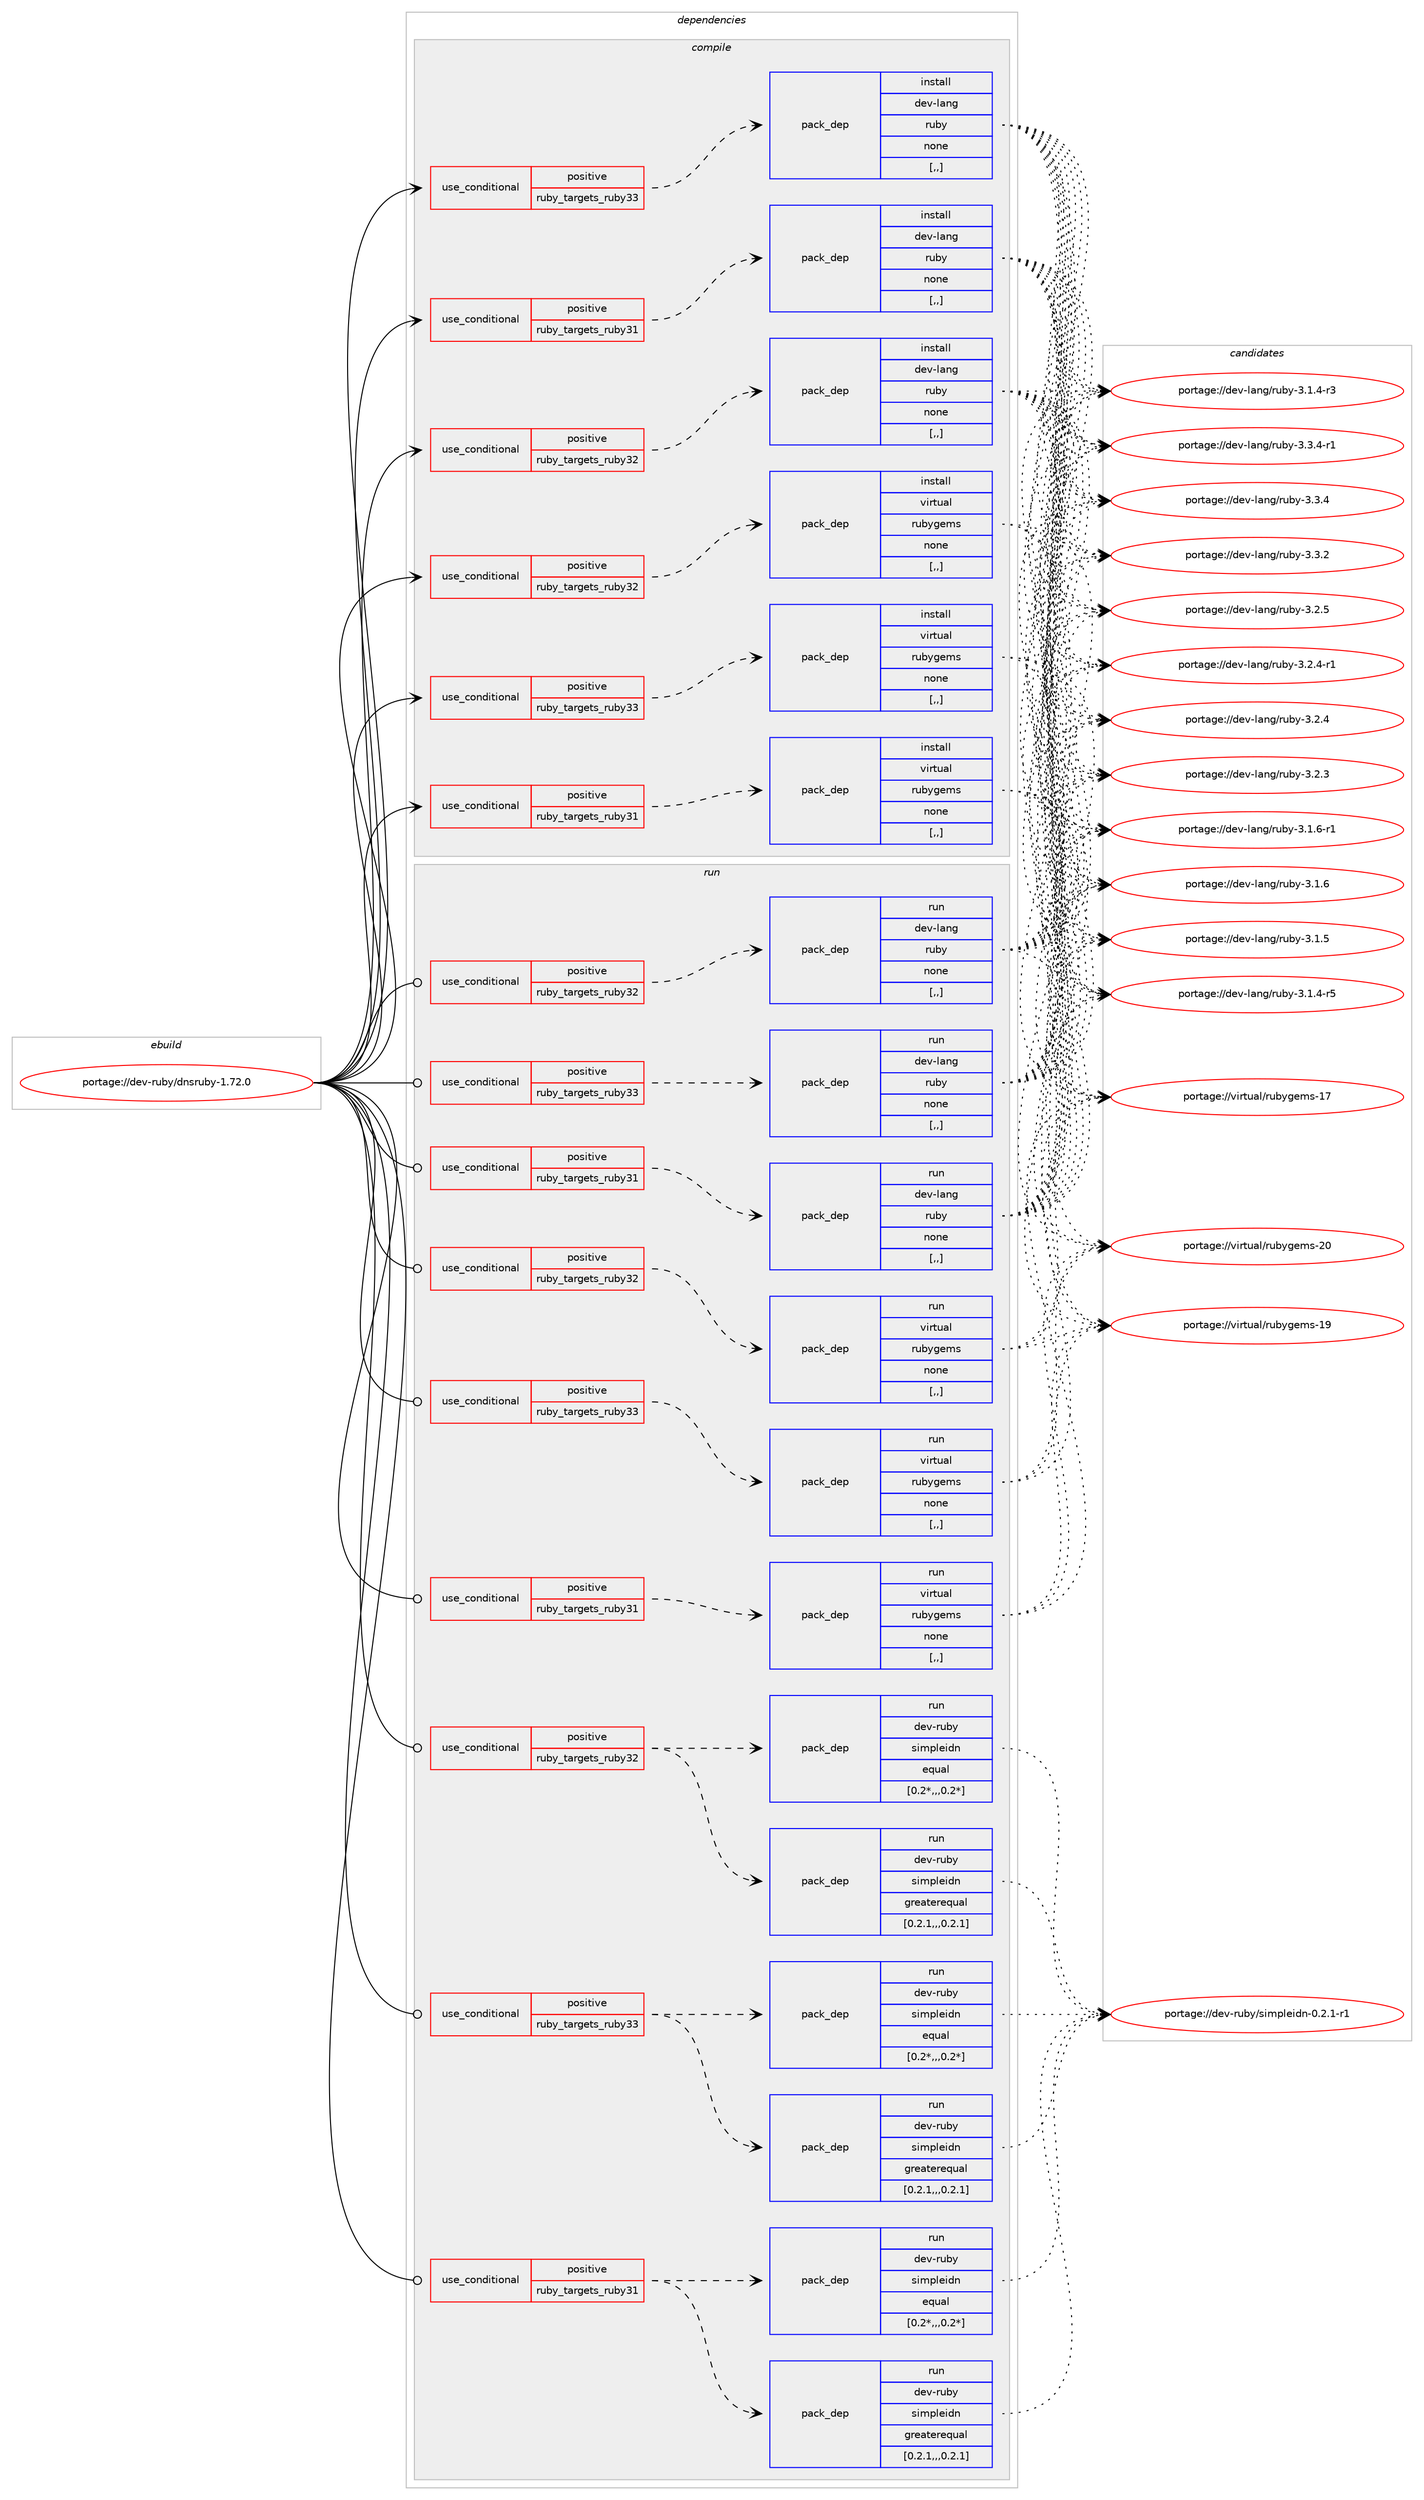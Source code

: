 digraph prolog {

# *************
# Graph options
# *************

newrank=true;
concentrate=true;
compound=true;
graph [rankdir=LR,fontname=Helvetica,fontsize=10,ranksep=1.5];#, ranksep=2.5, nodesep=0.2];
edge  [arrowhead=vee];
node  [fontname=Helvetica,fontsize=10];

# **********
# The ebuild
# **********

subgraph cluster_leftcol {
color=gray;
label=<<i>ebuild</i>>;
id [label="portage://dev-ruby/dnsruby-1.72.0", color=red, width=4, href="../dev-ruby/dnsruby-1.72.0.svg"];
}

# ****************
# The dependencies
# ****************

subgraph cluster_midcol {
color=gray;
label=<<i>dependencies</i>>;
subgraph cluster_compile {
fillcolor="#eeeeee";
style=filled;
label=<<i>compile</i>>;
subgraph cond46697 {
dependency181494 [label=<<TABLE BORDER="0" CELLBORDER="1" CELLSPACING="0" CELLPADDING="4"><TR><TD ROWSPAN="3" CELLPADDING="10">use_conditional</TD></TR><TR><TD>positive</TD></TR><TR><TD>ruby_targets_ruby31</TD></TR></TABLE>>, shape=none, color=red];
subgraph pack133500 {
dependency181495 [label=<<TABLE BORDER="0" CELLBORDER="1" CELLSPACING="0" CELLPADDING="4" WIDTH="220"><TR><TD ROWSPAN="6" CELLPADDING="30">pack_dep</TD></TR><TR><TD WIDTH="110">install</TD></TR><TR><TD>dev-lang</TD></TR><TR><TD>ruby</TD></TR><TR><TD>none</TD></TR><TR><TD>[,,]</TD></TR></TABLE>>, shape=none, color=blue];
}
dependency181494:e -> dependency181495:w [weight=20,style="dashed",arrowhead="vee"];
}
id:e -> dependency181494:w [weight=20,style="solid",arrowhead="vee"];
subgraph cond46698 {
dependency181496 [label=<<TABLE BORDER="0" CELLBORDER="1" CELLSPACING="0" CELLPADDING="4"><TR><TD ROWSPAN="3" CELLPADDING="10">use_conditional</TD></TR><TR><TD>positive</TD></TR><TR><TD>ruby_targets_ruby31</TD></TR></TABLE>>, shape=none, color=red];
subgraph pack133501 {
dependency181497 [label=<<TABLE BORDER="0" CELLBORDER="1" CELLSPACING="0" CELLPADDING="4" WIDTH="220"><TR><TD ROWSPAN="6" CELLPADDING="30">pack_dep</TD></TR><TR><TD WIDTH="110">install</TD></TR><TR><TD>virtual</TD></TR><TR><TD>rubygems</TD></TR><TR><TD>none</TD></TR><TR><TD>[,,]</TD></TR></TABLE>>, shape=none, color=blue];
}
dependency181496:e -> dependency181497:w [weight=20,style="dashed",arrowhead="vee"];
}
id:e -> dependency181496:w [weight=20,style="solid",arrowhead="vee"];
subgraph cond46699 {
dependency181498 [label=<<TABLE BORDER="0" CELLBORDER="1" CELLSPACING="0" CELLPADDING="4"><TR><TD ROWSPAN="3" CELLPADDING="10">use_conditional</TD></TR><TR><TD>positive</TD></TR><TR><TD>ruby_targets_ruby32</TD></TR></TABLE>>, shape=none, color=red];
subgraph pack133502 {
dependency181499 [label=<<TABLE BORDER="0" CELLBORDER="1" CELLSPACING="0" CELLPADDING="4" WIDTH="220"><TR><TD ROWSPAN="6" CELLPADDING="30">pack_dep</TD></TR><TR><TD WIDTH="110">install</TD></TR><TR><TD>dev-lang</TD></TR><TR><TD>ruby</TD></TR><TR><TD>none</TD></TR><TR><TD>[,,]</TD></TR></TABLE>>, shape=none, color=blue];
}
dependency181498:e -> dependency181499:w [weight=20,style="dashed",arrowhead="vee"];
}
id:e -> dependency181498:w [weight=20,style="solid",arrowhead="vee"];
subgraph cond46700 {
dependency181500 [label=<<TABLE BORDER="0" CELLBORDER="1" CELLSPACING="0" CELLPADDING="4"><TR><TD ROWSPAN="3" CELLPADDING="10">use_conditional</TD></TR><TR><TD>positive</TD></TR><TR><TD>ruby_targets_ruby32</TD></TR></TABLE>>, shape=none, color=red];
subgraph pack133503 {
dependency181501 [label=<<TABLE BORDER="0" CELLBORDER="1" CELLSPACING="0" CELLPADDING="4" WIDTH="220"><TR><TD ROWSPAN="6" CELLPADDING="30">pack_dep</TD></TR><TR><TD WIDTH="110">install</TD></TR><TR><TD>virtual</TD></TR><TR><TD>rubygems</TD></TR><TR><TD>none</TD></TR><TR><TD>[,,]</TD></TR></TABLE>>, shape=none, color=blue];
}
dependency181500:e -> dependency181501:w [weight=20,style="dashed",arrowhead="vee"];
}
id:e -> dependency181500:w [weight=20,style="solid",arrowhead="vee"];
subgraph cond46701 {
dependency181502 [label=<<TABLE BORDER="0" CELLBORDER="1" CELLSPACING="0" CELLPADDING="4"><TR><TD ROWSPAN="3" CELLPADDING="10">use_conditional</TD></TR><TR><TD>positive</TD></TR><TR><TD>ruby_targets_ruby33</TD></TR></TABLE>>, shape=none, color=red];
subgraph pack133504 {
dependency181503 [label=<<TABLE BORDER="0" CELLBORDER="1" CELLSPACING="0" CELLPADDING="4" WIDTH="220"><TR><TD ROWSPAN="6" CELLPADDING="30">pack_dep</TD></TR><TR><TD WIDTH="110">install</TD></TR><TR><TD>dev-lang</TD></TR><TR><TD>ruby</TD></TR><TR><TD>none</TD></TR><TR><TD>[,,]</TD></TR></TABLE>>, shape=none, color=blue];
}
dependency181502:e -> dependency181503:w [weight=20,style="dashed",arrowhead="vee"];
}
id:e -> dependency181502:w [weight=20,style="solid",arrowhead="vee"];
subgraph cond46702 {
dependency181504 [label=<<TABLE BORDER="0" CELLBORDER="1" CELLSPACING="0" CELLPADDING="4"><TR><TD ROWSPAN="3" CELLPADDING="10">use_conditional</TD></TR><TR><TD>positive</TD></TR><TR><TD>ruby_targets_ruby33</TD></TR></TABLE>>, shape=none, color=red];
subgraph pack133505 {
dependency181505 [label=<<TABLE BORDER="0" CELLBORDER="1" CELLSPACING="0" CELLPADDING="4" WIDTH="220"><TR><TD ROWSPAN="6" CELLPADDING="30">pack_dep</TD></TR><TR><TD WIDTH="110">install</TD></TR><TR><TD>virtual</TD></TR><TR><TD>rubygems</TD></TR><TR><TD>none</TD></TR><TR><TD>[,,]</TD></TR></TABLE>>, shape=none, color=blue];
}
dependency181504:e -> dependency181505:w [weight=20,style="dashed",arrowhead="vee"];
}
id:e -> dependency181504:w [weight=20,style="solid",arrowhead="vee"];
}
subgraph cluster_compileandrun {
fillcolor="#eeeeee";
style=filled;
label=<<i>compile and run</i>>;
}
subgraph cluster_run {
fillcolor="#eeeeee";
style=filled;
label=<<i>run</i>>;
subgraph cond46703 {
dependency181506 [label=<<TABLE BORDER="0" CELLBORDER="1" CELLSPACING="0" CELLPADDING="4"><TR><TD ROWSPAN="3" CELLPADDING="10">use_conditional</TD></TR><TR><TD>positive</TD></TR><TR><TD>ruby_targets_ruby31</TD></TR></TABLE>>, shape=none, color=red];
subgraph pack133506 {
dependency181507 [label=<<TABLE BORDER="0" CELLBORDER="1" CELLSPACING="0" CELLPADDING="4" WIDTH="220"><TR><TD ROWSPAN="6" CELLPADDING="30">pack_dep</TD></TR><TR><TD WIDTH="110">run</TD></TR><TR><TD>dev-lang</TD></TR><TR><TD>ruby</TD></TR><TR><TD>none</TD></TR><TR><TD>[,,]</TD></TR></TABLE>>, shape=none, color=blue];
}
dependency181506:e -> dependency181507:w [weight=20,style="dashed",arrowhead="vee"];
}
id:e -> dependency181506:w [weight=20,style="solid",arrowhead="odot"];
subgraph cond46704 {
dependency181508 [label=<<TABLE BORDER="0" CELLBORDER="1" CELLSPACING="0" CELLPADDING="4"><TR><TD ROWSPAN="3" CELLPADDING="10">use_conditional</TD></TR><TR><TD>positive</TD></TR><TR><TD>ruby_targets_ruby31</TD></TR></TABLE>>, shape=none, color=red];
subgraph pack133507 {
dependency181509 [label=<<TABLE BORDER="0" CELLBORDER="1" CELLSPACING="0" CELLPADDING="4" WIDTH="220"><TR><TD ROWSPAN="6" CELLPADDING="30">pack_dep</TD></TR><TR><TD WIDTH="110">run</TD></TR><TR><TD>dev-ruby</TD></TR><TR><TD>simpleidn</TD></TR><TR><TD>greaterequal</TD></TR><TR><TD>[0.2.1,,,0.2.1]</TD></TR></TABLE>>, shape=none, color=blue];
}
dependency181508:e -> dependency181509:w [weight=20,style="dashed",arrowhead="vee"];
subgraph pack133508 {
dependency181510 [label=<<TABLE BORDER="0" CELLBORDER="1" CELLSPACING="0" CELLPADDING="4" WIDTH="220"><TR><TD ROWSPAN="6" CELLPADDING="30">pack_dep</TD></TR><TR><TD WIDTH="110">run</TD></TR><TR><TD>dev-ruby</TD></TR><TR><TD>simpleidn</TD></TR><TR><TD>equal</TD></TR><TR><TD>[0.2*,,,0.2*]</TD></TR></TABLE>>, shape=none, color=blue];
}
dependency181508:e -> dependency181510:w [weight=20,style="dashed",arrowhead="vee"];
}
id:e -> dependency181508:w [weight=20,style="solid",arrowhead="odot"];
subgraph cond46705 {
dependency181511 [label=<<TABLE BORDER="0" CELLBORDER="1" CELLSPACING="0" CELLPADDING="4"><TR><TD ROWSPAN="3" CELLPADDING="10">use_conditional</TD></TR><TR><TD>positive</TD></TR><TR><TD>ruby_targets_ruby31</TD></TR></TABLE>>, shape=none, color=red];
subgraph pack133509 {
dependency181512 [label=<<TABLE BORDER="0" CELLBORDER="1" CELLSPACING="0" CELLPADDING="4" WIDTH="220"><TR><TD ROWSPAN="6" CELLPADDING="30">pack_dep</TD></TR><TR><TD WIDTH="110">run</TD></TR><TR><TD>virtual</TD></TR><TR><TD>rubygems</TD></TR><TR><TD>none</TD></TR><TR><TD>[,,]</TD></TR></TABLE>>, shape=none, color=blue];
}
dependency181511:e -> dependency181512:w [weight=20,style="dashed",arrowhead="vee"];
}
id:e -> dependency181511:w [weight=20,style="solid",arrowhead="odot"];
subgraph cond46706 {
dependency181513 [label=<<TABLE BORDER="0" CELLBORDER="1" CELLSPACING="0" CELLPADDING="4"><TR><TD ROWSPAN="3" CELLPADDING="10">use_conditional</TD></TR><TR><TD>positive</TD></TR><TR><TD>ruby_targets_ruby32</TD></TR></TABLE>>, shape=none, color=red];
subgraph pack133510 {
dependency181514 [label=<<TABLE BORDER="0" CELLBORDER="1" CELLSPACING="0" CELLPADDING="4" WIDTH="220"><TR><TD ROWSPAN="6" CELLPADDING="30">pack_dep</TD></TR><TR><TD WIDTH="110">run</TD></TR><TR><TD>dev-lang</TD></TR><TR><TD>ruby</TD></TR><TR><TD>none</TD></TR><TR><TD>[,,]</TD></TR></TABLE>>, shape=none, color=blue];
}
dependency181513:e -> dependency181514:w [weight=20,style="dashed",arrowhead="vee"];
}
id:e -> dependency181513:w [weight=20,style="solid",arrowhead="odot"];
subgraph cond46707 {
dependency181515 [label=<<TABLE BORDER="0" CELLBORDER="1" CELLSPACING="0" CELLPADDING="4"><TR><TD ROWSPAN="3" CELLPADDING="10">use_conditional</TD></TR><TR><TD>positive</TD></TR><TR><TD>ruby_targets_ruby32</TD></TR></TABLE>>, shape=none, color=red];
subgraph pack133511 {
dependency181516 [label=<<TABLE BORDER="0" CELLBORDER="1" CELLSPACING="0" CELLPADDING="4" WIDTH="220"><TR><TD ROWSPAN="6" CELLPADDING="30">pack_dep</TD></TR><TR><TD WIDTH="110">run</TD></TR><TR><TD>dev-ruby</TD></TR><TR><TD>simpleidn</TD></TR><TR><TD>greaterequal</TD></TR><TR><TD>[0.2.1,,,0.2.1]</TD></TR></TABLE>>, shape=none, color=blue];
}
dependency181515:e -> dependency181516:w [weight=20,style="dashed",arrowhead="vee"];
subgraph pack133512 {
dependency181517 [label=<<TABLE BORDER="0" CELLBORDER="1" CELLSPACING="0" CELLPADDING="4" WIDTH="220"><TR><TD ROWSPAN="6" CELLPADDING="30">pack_dep</TD></TR><TR><TD WIDTH="110">run</TD></TR><TR><TD>dev-ruby</TD></TR><TR><TD>simpleidn</TD></TR><TR><TD>equal</TD></TR><TR><TD>[0.2*,,,0.2*]</TD></TR></TABLE>>, shape=none, color=blue];
}
dependency181515:e -> dependency181517:w [weight=20,style="dashed",arrowhead="vee"];
}
id:e -> dependency181515:w [weight=20,style="solid",arrowhead="odot"];
subgraph cond46708 {
dependency181518 [label=<<TABLE BORDER="0" CELLBORDER="1" CELLSPACING="0" CELLPADDING="4"><TR><TD ROWSPAN="3" CELLPADDING="10">use_conditional</TD></TR><TR><TD>positive</TD></TR><TR><TD>ruby_targets_ruby32</TD></TR></TABLE>>, shape=none, color=red];
subgraph pack133513 {
dependency181519 [label=<<TABLE BORDER="0" CELLBORDER="1" CELLSPACING="0" CELLPADDING="4" WIDTH="220"><TR><TD ROWSPAN="6" CELLPADDING="30">pack_dep</TD></TR><TR><TD WIDTH="110">run</TD></TR><TR><TD>virtual</TD></TR><TR><TD>rubygems</TD></TR><TR><TD>none</TD></TR><TR><TD>[,,]</TD></TR></TABLE>>, shape=none, color=blue];
}
dependency181518:e -> dependency181519:w [weight=20,style="dashed",arrowhead="vee"];
}
id:e -> dependency181518:w [weight=20,style="solid",arrowhead="odot"];
subgraph cond46709 {
dependency181520 [label=<<TABLE BORDER="0" CELLBORDER="1" CELLSPACING="0" CELLPADDING="4"><TR><TD ROWSPAN="3" CELLPADDING="10">use_conditional</TD></TR><TR><TD>positive</TD></TR><TR><TD>ruby_targets_ruby33</TD></TR></TABLE>>, shape=none, color=red];
subgraph pack133514 {
dependency181521 [label=<<TABLE BORDER="0" CELLBORDER="1" CELLSPACING="0" CELLPADDING="4" WIDTH="220"><TR><TD ROWSPAN="6" CELLPADDING="30">pack_dep</TD></TR><TR><TD WIDTH="110">run</TD></TR><TR><TD>dev-lang</TD></TR><TR><TD>ruby</TD></TR><TR><TD>none</TD></TR><TR><TD>[,,]</TD></TR></TABLE>>, shape=none, color=blue];
}
dependency181520:e -> dependency181521:w [weight=20,style="dashed",arrowhead="vee"];
}
id:e -> dependency181520:w [weight=20,style="solid",arrowhead="odot"];
subgraph cond46710 {
dependency181522 [label=<<TABLE BORDER="0" CELLBORDER="1" CELLSPACING="0" CELLPADDING="4"><TR><TD ROWSPAN="3" CELLPADDING="10">use_conditional</TD></TR><TR><TD>positive</TD></TR><TR><TD>ruby_targets_ruby33</TD></TR></TABLE>>, shape=none, color=red];
subgraph pack133515 {
dependency181523 [label=<<TABLE BORDER="0" CELLBORDER="1" CELLSPACING="0" CELLPADDING="4" WIDTH="220"><TR><TD ROWSPAN="6" CELLPADDING="30">pack_dep</TD></TR><TR><TD WIDTH="110">run</TD></TR><TR><TD>dev-ruby</TD></TR><TR><TD>simpleidn</TD></TR><TR><TD>greaterequal</TD></TR><TR><TD>[0.2.1,,,0.2.1]</TD></TR></TABLE>>, shape=none, color=blue];
}
dependency181522:e -> dependency181523:w [weight=20,style="dashed",arrowhead="vee"];
subgraph pack133516 {
dependency181524 [label=<<TABLE BORDER="0" CELLBORDER="1" CELLSPACING="0" CELLPADDING="4" WIDTH="220"><TR><TD ROWSPAN="6" CELLPADDING="30">pack_dep</TD></TR><TR><TD WIDTH="110">run</TD></TR><TR><TD>dev-ruby</TD></TR><TR><TD>simpleidn</TD></TR><TR><TD>equal</TD></TR><TR><TD>[0.2*,,,0.2*]</TD></TR></TABLE>>, shape=none, color=blue];
}
dependency181522:e -> dependency181524:w [weight=20,style="dashed",arrowhead="vee"];
}
id:e -> dependency181522:w [weight=20,style="solid",arrowhead="odot"];
subgraph cond46711 {
dependency181525 [label=<<TABLE BORDER="0" CELLBORDER="1" CELLSPACING="0" CELLPADDING="4"><TR><TD ROWSPAN="3" CELLPADDING="10">use_conditional</TD></TR><TR><TD>positive</TD></TR><TR><TD>ruby_targets_ruby33</TD></TR></TABLE>>, shape=none, color=red];
subgraph pack133517 {
dependency181526 [label=<<TABLE BORDER="0" CELLBORDER="1" CELLSPACING="0" CELLPADDING="4" WIDTH="220"><TR><TD ROWSPAN="6" CELLPADDING="30">pack_dep</TD></TR><TR><TD WIDTH="110">run</TD></TR><TR><TD>virtual</TD></TR><TR><TD>rubygems</TD></TR><TR><TD>none</TD></TR><TR><TD>[,,]</TD></TR></TABLE>>, shape=none, color=blue];
}
dependency181525:e -> dependency181526:w [weight=20,style="dashed",arrowhead="vee"];
}
id:e -> dependency181525:w [weight=20,style="solid",arrowhead="odot"];
}
}

# **************
# The candidates
# **************

subgraph cluster_choices {
rank=same;
color=gray;
label=<<i>candidates</i>>;

subgraph choice133500 {
color=black;
nodesep=1;
choice100101118451089711010347114117981214551465146524511449 [label="portage://dev-lang/ruby-3.3.4-r1", color=red, width=4,href="../dev-lang/ruby-3.3.4-r1.svg"];
choice10010111845108971101034711411798121455146514652 [label="portage://dev-lang/ruby-3.3.4", color=red, width=4,href="../dev-lang/ruby-3.3.4.svg"];
choice10010111845108971101034711411798121455146514650 [label="portage://dev-lang/ruby-3.3.2", color=red, width=4,href="../dev-lang/ruby-3.3.2.svg"];
choice10010111845108971101034711411798121455146504653 [label="portage://dev-lang/ruby-3.2.5", color=red, width=4,href="../dev-lang/ruby-3.2.5.svg"];
choice100101118451089711010347114117981214551465046524511449 [label="portage://dev-lang/ruby-3.2.4-r1", color=red, width=4,href="../dev-lang/ruby-3.2.4-r1.svg"];
choice10010111845108971101034711411798121455146504652 [label="portage://dev-lang/ruby-3.2.4", color=red, width=4,href="../dev-lang/ruby-3.2.4.svg"];
choice10010111845108971101034711411798121455146504651 [label="portage://dev-lang/ruby-3.2.3", color=red, width=4,href="../dev-lang/ruby-3.2.3.svg"];
choice100101118451089711010347114117981214551464946544511449 [label="portage://dev-lang/ruby-3.1.6-r1", color=red, width=4,href="../dev-lang/ruby-3.1.6-r1.svg"];
choice10010111845108971101034711411798121455146494654 [label="portage://dev-lang/ruby-3.1.6", color=red, width=4,href="../dev-lang/ruby-3.1.6.svg"];
choice10010111845108971101034711411798121455146494653 [label="portage://dev-lang/ruby-3.1.5", color=red, width=4,href="../dev-lang/ruby-3.1.5.svg"];
choice100101118451089711010347114117981214551464946524511453 [label="portage://dev-lang/ruby-3.1.4-r5", color=red, width=4,href="../dev-lang/ruby-3.1.4-r5.svg"];
choice100101118451089711010347114117981214551464946524511451 [label="portage://dev-lang/ruby-3.1.4-r3", color=red, width=4,href="../dev-lang/ruby-3.1.4-r3.svg"];
dependency181495:e -> choice100101118451089711010347114117981214551465146524511449:w [style=dotted,weight="100"];
dependency181495:e -> choice10010111845108971101034711411798121455146514652:w [style=dotted,weight="100"];
dependency181495:e -> choice10010111845108971101034711411798121455146514650:w [style=dotted,weight="100"];
dependency181495:e -> choice10010111845108971101034711411798121455146504653:w [style=dotted,weight="100"];
dependency181495:e -> choice100101118451089711010347114117981214551465046524511449:w [style=dotted,weight="100"];
dependency181495:e -> choice10010111845108971101034711411798121455146504652:w [style=dotted,weight="100"];
dependency181495:e -> choice10010111845108971101034711411798121455146504651:w [style=dotted,weight="100"];
dependency181495:e -> choice100101118451089711010347114117981214551464946544511449:w [style=dotted,weight="100"];
dependency181495:e -> choice10010111845108971101034711411798121455146494654:w [style=dotted,weight="100"];
dependency181495:e -> choice10010111845108971101034711411798121455146494653:w [style=dotted,weight="100"];
dependency181495:e -> choice100101118451089711010347114117981214551464946524511453:w [style=dotted,weight="100"];
dependency181495:e -> choice100101118451089711010347114117981214551464946524511451:w [style=dotted,weight="100"];
}
subgraph choice133501 {
color=black;
nodesep=1;
choice118105114116117971084711411798121103101109115455048 [label="portage://virtual/rubygems-20", color=red, width=4,href="../virtual/rubygems-20.svg"];
choice118105114116117971084711411798121103101109115454957 [label="portage://virtual/rubygems-19", color=red, width=4,href="../virtual/rubygems-19.svg"];
choice118105114116117971084711411798121103101109115454955 [label="portage://virtual/rubygems-17", color=red, width=4,href="../virtual/rubygems-17.svg"];
dependency181497:e -> choice118105114116117971084711411798121103101109115455048:w [style=dotted,weight="100"];
dependency181497:e -> choice118105114116117971084711411798121103101109115454957:w [style=dotted,weight="100"];
dependency181497:e -> choice118105114116117971084711411798121103101109115454955:w [style=dotted,weight="100"];
}
subgraph choice133502 {
color=black;
nodesep=1;
choice100101118451089711010347114117981214551465146524511449 [label="portage://dev-lang/ruby-3.3.4-r1", color=red, width=4,href="../dev-lang/ruby-3.3.4-r1.svg"];
choice10010111845108971101034711411798121455146514652 [label="portage://dev-lang/ruby-3.3.4", color=red, width=4,href="../dev-lang/ruby-3.3.4.svg"];
choice10010111845108971101034711411798121455146514650 [label="portage://dev-lang/ruby-3.3.2", color=red, width=4,href="../dev-lang/ruby-3.3.2.svg"];
choice10010111845108971101034711411798121455146504653 [label="portage://dev-lang/ruby-3.2.5", color=red, width=4,href="../dev-lang/ruby-3.2.5.svg"];
choice100101118451089711010347114117981214551465046524511449 [label="portage://dev-lang/ruby-3.2.4-r1", color=red, width=4,href="../dev-lang/ruby-3.2.4-r1.svg"];
choice10010111845108971101034711411798121455146504652 [label="portage://dev-lang/ruby-3.2.4", color=red, width=4,href="../dev-lang/ruby-3.2.4.svg"];
choice10010111845108971101034711411798121455146504651 [label="portage://dev-lang/ruby-3.2.3", color=red, width=4,href="../dev-lang/ruby-3.2.3.svg"];
choice100101118451089711010347114117981214551464946544511449 [label="portage://dev-lang/ruby-3.1.6-r1", color=red, width=4,href="../dev-lang/ruby-3.1.6-r1.svg"];
choice10010111845108971101034711411798121455146494654 [label="portage://dev-lang/ruby-3.1.6", color=red, width=4,href="../dev-lang/ruby-3.1.6.svg"];
choice10010111845108971101034711411798121455146494653 [label="portage://dev-lang/ruby-3.1.5", color=red, width=4,href="../dev-lang/ruby-3.1.5.svg"];
choice100101118451089711010347114117981214551464946524511453 [label="portage://dev-lang/ruby-3.1.4-r5", color=red, width=4,href="../dev-lang/ruby-3.1.4-r5.svg"];
choice100101118451089711010347114117981214551464946524511451 [label="portage://dev-lang/ruby-3.1.4-r3", color=red, width=4,href="../dev-lang/ruby-3.1.4-r3.svg"];
dependency181499:e -> choice100101118451089711010347114117981214551465146524511449:w [style=dotted,weight="100"];
dependency181499:e -> choice10010111845108971101034711411798121455146514652:w [style=dotted,weight="100"];
dependency181499:e -> choice10010111845108971101034711411798121455146514650:w [style=dotted,weight="100"];
dependency181499:e -> choice10010111845108971101034711411798121455146504653:w [style=dotted,weight="100"];
dependency181499:e -> choice100101118451089711010347114117981214551465046524511449:w [style=dotted,weight="100"];
dependency181499:e -> choice10010111845108971101034711411798121455146504652:w [style=dotted,weight="100"];
dependency181499:e -> choice10010111845108971101034711411798121455146504651:w [style=dotted,weight="100"];
dependency181499:e -> choice100101118451089711010347114117981214551464946544511449:w [style=dotted,weight="100"];
dependency181499:e -> choice10010111845108971101034711411798121455146494654:w [style=dotted,weight="100"];
dependency181499:e -> choice10010111845108971101034711411798121455146494653:w [style=dotted,weight="100"];
dependency181499:e -> choice100101118451089711010347114117981214551464946524511453:w [style=dotted,weight="100"];
dependency181499:e -> choice100101118451089711010347114117981214551464946524511451:w [style=dotted,weight="100"];
}
subgraph choice133503 {
color=black;
nodesep=1;
choice118105114116117971084711411798121103101109115455048 [label="portage://virtual/rubygems-20", color=red, width=4,href="../virtual/rubygems-20.svg"];
choice118105114116117971084711411798121103101109115454957 [label="portage://virtual/rubygems-19", color=red, width=4,href="../virtual/rubygems-19.svg"];
choice118105114116117971084711411798121103101109115454955 [label="portage://virtual/rubygems-17", color=red, width=4,href="../virtual/rubygems-17.svg"];
dependency181501:e -> choice118105114116117971084711411798121103101109115455048:w [style=dotted,weight="100"];
dependency181501:e -> choice118105114116117971084711411798121103101109115454957:w [style=dotted,weight="100"];
dependency181501:e -> choice118105114116117971084711411798121103101109115454955:w [style=dotted,weight="100"];
}
subgraph choice133504 {
color=black;
nodesep=1;
choice100101118451089711010347114117981214551465146524511449 [label="portage://dev-lang/ruby-3.3.4-r1", color=red, width=4,href="../dev-lang/ruby-3.3.4-r1.svg"];
choice10010111845108971101034711411798121455146514652 [label="portage://dev-lang/ruby-3.3.4", color=red, width=4,href="../dev-lang/ruby-3.3.4.svg"];
choice10010111845108971101034711411798121455146514650 [label="portage://dev-lang/ruby-3.3.2", color=red, width=4,href="../dev-lang/ruby-3.3.2.svg"];
choice10010111845108971101034711411798121455146504653 [label="portage://dev-lang/ruby-3.2.5", color=red, width=4,href="../dev-lang/ruby-3.2.5.svg"];
choice100101118451089711010347114117981214551465046524511449 [label="portage://dev-lang/ruby-3.2.4-r1", color=red, width=4,href="../dev-lang/ruby-3.2.4-r1.svg"];
choice10010111845108971101034711411798121455146504652 [label="portage://dev-lang/ruby-3.2.4", color=red, width=4,href="../dev-lang/ruby-3.2.4.svg"];
choice10010111845108971101034711411798121455146504651 [label="portage://dev-lang/ruby-3.2.3", color=red, width=4,href="../dev-lang/ruby-3.2.3.svg"];
choice100101118451089711010347114117981214551464946544511449 [label="portage://dev-lang/ruby-3.1.6-r1", color=red, width=4,href="../dev-lang/ruby-3.1.6-r1.svg"];
choice10010111845108971101034711411798121455146494654 [label="portage://dev-lang/ruby-3.1.6", color=red, width=4,href="../dev-lang/ruby-3.1.6.svg"];
choice10010111845108971101034711411798121455146494653 [label="portage://dev-lang/ruby-3.1.5", color=red, width=4,href="../dev-lang/ruby-3.1.5.svg"];
choice100101118451089711010347114117981214551464946524511453 [label="portage://dev-lang/ruby-3.1.4-r5", color=red, width=4,href="../dev-lang/ruby-3.1.4-r5.svg"];
choice100101118451089711010347114117981214551464946524511451 [label="portage://dev-lang/ruby-3.1.4-r3", color=red, width=4,href="../dev-lang/ruby-3.1.4-r3.svg"];
dependency181503:e -> choice100101118451089711010347114117981214551465146524511449:w [style=dotted,weight="100"];
dependency181503:e -> choice10010111845108971101034711411798121455146514652:w [style=dotted,weight="100"];
dependency181503:e -> choice10010111845108971101034711411798121455146514650:w [style=dotted,weight="100"];
dependency181503:e -> choice10010111845108971101034711411798121455146504653:w [style=dotted,weight="100"];
dependency181503:e -> choice100101118451089711010347114117981214551465046524511449:w [style=dotted,weight="100"];
dependency181503:e -> choice10010111845108971101034711411798121455146504652:w [style=dotted,weight="100"];
dependency181503:e -> choice10010111845108971101034711411798121455146504651:w [style=dotted,weight="100"];
dependency181503:e -> choice100101118451089711010347114117981214551464946544511449:w [style=dotted,weight="100"];
dependency181503:e -> choice10010111845108971101034711411798121455146494654:w [style=dotted,weight="100"];
dependency181503:e -> choice10010111845108971101034711411798121455146494653:w [style=dotted,weight="100"];
dependency181503:e -> choice100101118451089711010347114117981214551464946524511453:w [style=dotted,weight="100"];
dependency181503:e -> choice100101118451089711010347114117981214551464946524511451:w [style=dotted,weight="100"];
}
subgraph choice133505 {
color=black;
nodesep=1;
choice118105114116117971084711411798121103101109115455048 [label="portage://virtual/rubygems-20", color=red, width=4,href="../virtual/rubygems-20.svg"];
choice118105114116117971084711411798121103101109115454957 [label="portage://virtual/rubygems-19", color=red, width=4,href="../virtual/rubygems-19.svg"];
choice118105114116117971084711411798121103101109115454955 [label="portage://virtual/rubygems-17", color=red, width=4,href="../virtual/rubygems-17.svg"];
dependency181505:e -> choice118105114116117971084711411798121103101109115455048:w [style=dotted,weight="100"];
dependency181505:e -> choice118105114116117971084711411798121103101109115454957:w [style=dotted,weight="100"];
dependency181505:e -> choice118105114116117971084711411798121103101109115454955:w [style=dotted,weight="100"];
}
subgraph choice133506 {
color=black;
nodesep=1;
choice100101118451089711010347114117981214551465146524511449 [label="portage://dev-lang/ruby-3.3.4-r1", color=red, width=4,href="../dev-lang/ruby-3.3.4-r1.svg"];
choice10010111845108971101034711411798121455146514652 [label="portage://dev-lang/ruby-3.3.4", color=red, width=4,href="../dev-lang/ruby-3.3.4.svg"];
choice10010111845108971101034711411798121455146514650 [label="portage://dev-lang/ruby-3.3.2", color=red, width=4,href="../dev-lang/ruby-3.3.2.svg"];
choice10010111845108971101034711411798121455146504653 [label="portage://dev-lang/ruby-3.2.5", color=red, width=4,href="../dev-lang/ruby-3.2.5.svg"];
choice100101118451089711010347114117981214551465046524511449 [label="portage://dev-lang/ruby-3.2.4-r1", color=red, width=4,href="../dev-lang/ruby-3.2.4-r1.svg"];
choice10010111845108971101034711411798121455146504652 [label="portage://dev-lang/ruby-3.2.4", color=red, width=4,href="../dev-lang/ruby-3.2.4.svg"];
choice10010111845108971101034711411798121455146504651 [label="portage://dev-lang/ruby-3.2.3", color=red, width=4,href="../dev-lang/ruby-3.2.3.svg"];
choice100101118451089711010347114117981214551464946544511449 [label="portage://dev-lang/ruby-3.1.6-r1", color=red, width=4,href="../dev-lang/ruby-3.1.6-r1.svg"];
choice10010111845108971101034711411798121455146494654 [label="portage://dev-lang/ruby-3.1.6", color=red, width=4,href="../dev-lang/ruby-3.1.6.svg"];
choice10010111845108971101034711411798121455146494653 [label="portage://dev-lang/ruby-3.1.5", color=red, width=4,href="../dev-lang/ruby-3.1.5.svg"];
choice100101118451089711010347114117981214551464946524511453 [label="portage://dev-lang/ruby-3.1.4-r5", color=red, width=4,href="../dev-lang/ruby-3.1.4-r5.svg"];
choice100101118451089711010347114117981214551464946524511451 [label="portage://dev-lang/ruby-3.1.4-r3", color=red, width=4,href="../dev-lang/ruby-3.1.4-r3.svg"];
dependency181507:e -> choice100101118451089711010347114117981214551465146524511449:w [style=dotted,weight="100"];
dependency181507:e -> choice10010111845108971101034711411798121455146514652:w [style=dotted,weight="100"];
dependency181507:e -> choice10010111845108971101034711411798121455146514650:w [style=dotted,weight="100"];
dependency181507:e -> choice10010111845108971101034711411798121455146504653:w [style=dotted,weight="100"];
dependency181507:e -> choice100101118451089711010347114117981214551465046524511449:w [style=dotted,weight="100"];
dependency181507:e -> choice10010111845108971101034711411798121455146504652:w [style=dotted,weight="100"];
dependency181507:e -> choice10010111845108971101034711411798121455146504651:w [style=dotted,weight="100"];
dependency181507:e -> choice100101118451089711010347114117981214551464946544511449:w [style=dotted,weight="100"];
dependency181507:e -> choice10010111845108971101034711411798121455146494654:w [style=dotted,weight="100"];
dependency181507:e -> choice10010111845108971101034711411798121455146494653:w [style=dotted,weight="100"];
dependency181507:e -> choice100101118451089711010347114117981214551464946524511453:w [style=dotted,weight="100"];
dependency181507:e -> choice100101118451089711010347114117981214551464946524511451:w [style=dotted,weight="100"];
}
subgraph choice133507 {
color=black;
nodesep=1;
choice1001011184511411798121471151051091121081011051001104548465046494511449 [label="portage://dev-ruby/simpleidn-0.2.1-r1", color=red, width=4,href="../dev-ruby/simpleidn-0.2.1-r1.svg"];
dependency181509:e -> choice1001011184511411798121471151051091121081011051001104548465046494511449:w [style=dotted,weight="100"];
}
subgraph choice133508 {
color=black;
nodesep=1;
choice1001011184511411798121471151051091121081011051001104548465046494511449 [label="portage://dev-ruby/simpleidn-0.2.1-r1", color=red, width=4,href="../dev-ruby/simpleidn-0.2.1-r1.svg"];
dependency181510:e -> choice1001011184511411798121471151051091121081011051001104548465046494511449:w [style=dotted,weight="100"];
}
subgraph choice133509 {
color=black;
nodesep=1;
choice118105114116117971084711411798121103101109115455048 [label="portage://virtual/rubygems-20", color=red, width=4,href="../virtual/rubygems-20.svg"];
choice118105114116117971084711411798121103101109115454957 [label="portage://virtual/rubygems-19", color=red, width=4,href="../virtual/rubygems-19.svg"];
choice118105114116117971084711411798121103101109115454955 [label="portage://virtual/rubygems-17", color=red, width=4,href="../virtual/rubygems-17.svg"];
dependency181512:e -> choice118105114116117971084711411798121103101109115455048:w [style=dotted,weight="100"];
dependency181512:e -> choice118105114116117971084711411798121103101109115454957:w [style=dotted,weight="100"];
dependency181512:e -> choice118105114116117971084711411798121103101109115454955:w [style=dotted,weight="100"];
}
subgraph choice133510 {
color=black;
nodesep=1;
choice100101118451089711010347114117981214551465146524511449 [label="portage://dev-lang/ruby-3.3.4-r1", color=red, width=4,href="../dev-lang/ruby-3.3.4-r1.svg"];
choice10010111845108971101034711411798121455146514652 [label="portage://dev-lang/ruby-3.3.4", color=red, width=4,href="../dev-lang/ruby-3.3.4.svg"];
choice10010111845108971101034711411798121455146514650 [label="portage://dev-lang/ruby-3.3.2", color=red, width=4,href="../dev-lang/ruby-3.3.2.svg"];
choice10010111845108971101034711411798121455146504653 [label="portage://dev-lang/ruby-3.2.5", color=red, width=4,href="../dev-lang/ruby-3.2.5.svg"];
choice100101118451089711010347114117981214551465046524511449 [label="portage://dev-lang/ruby-3.2.4-r1", color=red, width=4,href="../dev-lang/ruby-3.2.4-r1.svg"];
choice10010111845108971101034711411798121455146504652 [label="portage://dev-lang/ruby-3.2.4", color=red, width=4,href="../dev-lang/ruby-3.2.4.svg"];
choice10010111845108971101034711411798121455146504651 [label="portage://dev-lang/ruby-3.2.3", color=red, width=4,href="../dev-lang/ruby-3.2.3.svg"];
choice100101118451089711010347114117981214551464946544511449 [label="portage://dev-lang/ruby-3.1.6-r1", color=red, width=4,href="../dev-lang/ruby-3.1.6-r1.svg"];
choice10010111845108971101034711411798121455146494654 [label="portage://dev-lang/ruby-3.1.6", color=red, width=4,href="../dev-lang/ruby-3.1.6.svg"];
choice10010111845108971101034711411798121455146494653 [label="portage://dev-lang/ruby-3.1.5", color=red, width=4,href="../dev-lang/ruby-3.1.5.svg"];
choice100101118451089711010347114117981214551464946524511453 [label="portage://dev-lang/ruby-3.1.4-r5", color=red, width=4,href="../dev-lang/ruby-3.1.4-r5.svg"];
choice100101118451089711010347114117981214551464946524511451 [label="portage://dev-lang/ruby-3.1.4-r3", color=red, width=4,href="../dev-lang/ruby-3.1.4-r3.svg"];
dependency181514:e -> choice100101118451089711010347114117981214551465146524511449:w [style=dotted,weight="100"];
dependency181514:e -> choice10010111845108971101034711411798121455146514652:w [style=dotted,weight="100"];
dependency181514:e -> choice10010111845108971101034711411798121455146514650:w [style=dotted,weight="100"];
dependency181514:e -> choice10010111845108971101034711411798121455146504653:w [style=dotted,weight="100"];
dependency181514:e -> choice100101118451089711010347114117981214551465046524511449:w [style=dotted,weight="100"];
dependency181514:e -> choice10010111845108971101034711411798121455146504652:w [style=dotted,weight="100"];
dependency181514:e -> choice10010111845108971101034711411798121455146504651:w [style=dotted,weight="100"];
dependency181514:e -> choice100101118451089711010347114117981214551464946544511449:w [style=dotted,weight="100"];
dependency181514:e -> choice10010111845108971101034711411798121455146494654:w [style=dotted,weight="100"];
dependency181514:e -> choice10010111845108971101034711411798121455146494653:w [style=dotted,weight="100"];
dependency181514:e -> choice100101118451089711010347114117981214551464946524511453:w [style=dotted,weight="100"];
dependency181514:e -> choice100101118451089711010347114117981214551464946524511451:w [style=dotted,weight="100"];
}
subgraph choice133511 {
color=black;
nodesep=1;
choice1001011184511411798121471151051091121081011051001104548465046494511449 [label="portage://dev-ruby/simpleidn-0.2.1-r1", color=red, width=4,href="../dev-ruby/simpleidn-0.2.1-r1.svg"];
dependency181516:e -> choice1001011184511411798121471151051091121081011051001104548465046494511449:w [style=dotted,weight="100"];
}
subgraph choice133512 {
color=black;
nodesep=1;
choice1001011184511411798121471151051091121081011051001104548465046494511449 [label="portage://dev-ruby/simpleidn-0.2.1-r1", color=red, width=4,href="../dev-ruby/simpleidn-0.2.1-r1.svg"];
dependency181517:e -> choice1001011184511411798121471151051091121081011051001104548465046494511449:w [style=dotted,weight="100"];
}
subgraph choice133513 {
color=black;
nodesep=1;
choice118105114116117971084711411798121103101109115455048 [label="portage://virtual/rubygems-20", color=red, width=4,href="../virtual/rubygems-20.svg"];
choice118105114116117971084711411798121103101109115454957 [label="portage://virtual/rubygems-19", color=red, width=4,href="../virtual/rubygems-19.svg"];
choice118105114116117971084711411798121103101109115454955 [label="portage://virtual/rubygems-17", color=red, width=4,href="../virtual/rubygems-17.svg"];
dependency181519:e -> choice118105114116117971084711411798121103101109115455048:w [style=dotted,weight="100"];
dependency181519:e -> choice118105114116117971084711411798121103101109115454957:w [style=dotted,weight="100"];
dependency181519:e -> choice118105114116117971084711411798121103101109115454955:w [style=dotted,weight="100"];
}
subgraph choice133514 {
color=black;
nodesep=1;
choice100101118451089711010347114117981214551465146524511449 [label="portage://dev-lang/ruby-3.3.4-r1", color=red, width=4,href="../dev-lang/ruby-3.3.4-r1.svg"];
choice10010111845108971101034711411798121455146514652 [label="portage://dev-lang/ruby-3.3.4", color=red, width=4,href="../dev-lang/ruby-3.3.4.svg"];
choice10010111845108971101034711411798121455146514650 [label="portage://dev-lang/ruby-3.3.2", color=red, width=4,href="../dev-lang/ruby-3.3.2.svg"];
choice10010111845108971101034711411798121455146504653 [label="portage://dev-lang/ruby-3.2.5", color=red, width=4,href="../dev-lang/ruby-3.2.5.svg"];
choice100101118451089711010347114117981214551465046524511449 [label="portage://dev-lang/ruby-3.2.4-r1", color=red, width=4,href="../dev-lang/ruby-3.2.4-r1.svg"];
choice10010111845108971101034711411798121455146504652 [label="portage://dev-lang/ruby-3.2.4", color=red, width=4,href="../dev-lang/ruby-3.2.4.svg"];
choice10010111845108971101034711411798121455146504651 [label="portage://dev-lang/ruby-3.2.3", color=red, width=4,href="../dev-lang/ruby-3.2.3.svg"];
choice100101118451089711010347114117981214551464946544511449 [label="portage://dev-lang/ruby-3.1.6-r1", color=red, width=4,href="../dev-lang/ruby-3.1.6-r1.svg"];
choice10010111845108971101034711411798121455146494654 [label="portage://dev-lang/ruby-3.1.6", color=red, width=4,href="../dev-lang/ruby-3.1.6.svg"];
choice10010111845108971101034711411798121455146494653 [label="portage://dev-lang/ruby-3.1.5", color=red, width=4,href="../dev-lang/ruby-3.1.5.svg"];
choice100101118451089711010347114117981214551464946524511453 [label="portage://dev-lang/ruby-3.1.4-r5", color=red, width=4,href="../dev-lang/ruby-3.1.4-r5.svg"];
choice100101118451089711010347114117981214551464946524511451 [label="portage://dev-lang/ruby-3.1.4-r3", color=red, width=4,href="../dev-lang/ruby-3.1.4-r3.svg"];
dependency181521:e -> choice100101118451089711010347114117981214551465146524511449:w [style=dotted,weight="100"];
dependency181521:e -> choice10010111845108971101034711411798121455146514652:w [style=dotted,weight="100"];
dependency181521:e -> choice10010111845108971101034711411798121455146514650:w [style=dotted,weight="100"];
dependency181521:e -> choice10010111845108971101034711411798121455146504653:w [style=dotted,weight="100"];
dependency181521:e -> choice100101118451089711010347114117981214551465046524511449:w [style=dotted,weight="100"];
dependency181521:e -> choice10010111845108971101034711411798121455146504652:w [style=dotted,weight="100"];
dependency181521:e -> choice10010111845108971101034711411798121455146504651:w [style=dotted,weight="100"];
dependency181521:e -> choice100101118451089711010347114117981214551464946544511449:w [style=dotted,weight="100"];
dependency181521:e -> choice10010111845108971101034711411798121455146494654:w [style=dotted,weight="100"];
dependency181521:e -> choice10010111845108971101034711411798121455146494653:w [style=dotted,weight="100"];
dependency181521:e -> choice100101118451089711010347114117981214551464946524511453:w [style=dotted,weight="100"];
dependency181521:e -> choice100101118451089711010347114117981214551464946524511451:w [style=dotted,weight="100"];
}
subgraph choice133515 {
color=black;
nodesep=1;
choice1001011184511411798121471151051091121081011051001104548465046494511449 [label="portage://dev-ruby/simpleidn-0.2.1-r1", color=red, width=4,href="../dev-ruby/simpleidn-0.2.1-r1.svg"];
dependency181523:e -> choice1001011184511411798121471151051091121081011051001104548465046494511449:w [style=dotted,weight="100"];
}
subgraph choice133516 {
color=black;
nodesep=1;
choice1001011184511411798121471151051091121081011051001104548465046494511449 [label="portage://dev-ruby/simpleidn-0.2.1-r1", color=red, width=4,href="../dev-ruby/simpleidn-0.2.1-r1.svg"];
dependency181524:e -> choice1001011184511411798121471151051091121081011051001104548465046494511449:w [style=dotted,weight="100"];
}
subgraph choice133517 {
color=black;
nodesep=1;
choice118105114116117971084711411798121103101109115455048 [label="portage://virtual/rubygems-20", color=red, width=4,href="../virtual/rubygems-20.svg"];
choice118105114116117971084711411798121103101109115454957 [label="portage://virtual/rubygems-19", color=red, width=4,href="../virtual/rubygems-19.svg"];
choice118105114116117971084711411798121103101109115454955 [label="portage://virtual/rubygems-17", color=red, width=4,href="../virtual/rubygems-17.svg"];
dependency181526:e -> choice118105114116117971084711411798121103101109115455048:w [style=dotted,weight="100"];
dependency181526:e -> choice118105114116117971084711411798121103101109115454957:w [style=dotted,weight="100"];
dependency181526:e -> choice118105114116117971084711411798121103101109115454955:w [style=dotted,weight="100"];
}
}

}
